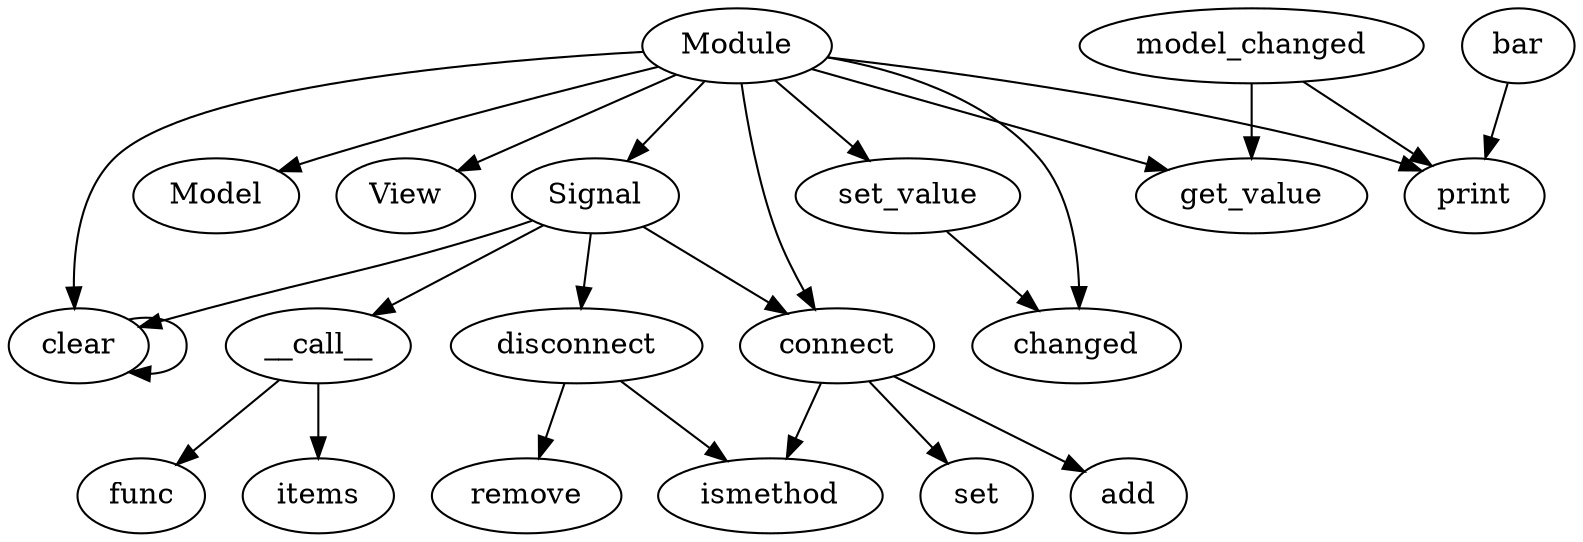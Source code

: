 digraph  {
__call__;
func;
items;
connect;
ismethod;
set;
add;
disconnect;
remove;
clear;
set_value;
changed;
get_value;
model_changed;
print;
bar;
Module;
Signal;
Model;
View;
__call__ -> func;
__call__ -> items;
connect -> ismethod;
connect -> set;
connect -> add;
disconnect -> ismethod;
disconnect -> remove;
clear -> clear;
set_value -> changed;
model_changed -> print;
model_changed -> get_value;
bar -> print;
Module -> Signal;
Module -> changed;
Module -> connect;
Module -> print;
Module -> get_value;
Module -> Model;
Module -> View;
Module -> set_value;
Module -> clear;
Signal -> __call__;
Signal -> connect;
Signal -> disconnect;
Signal -> clear;
}
